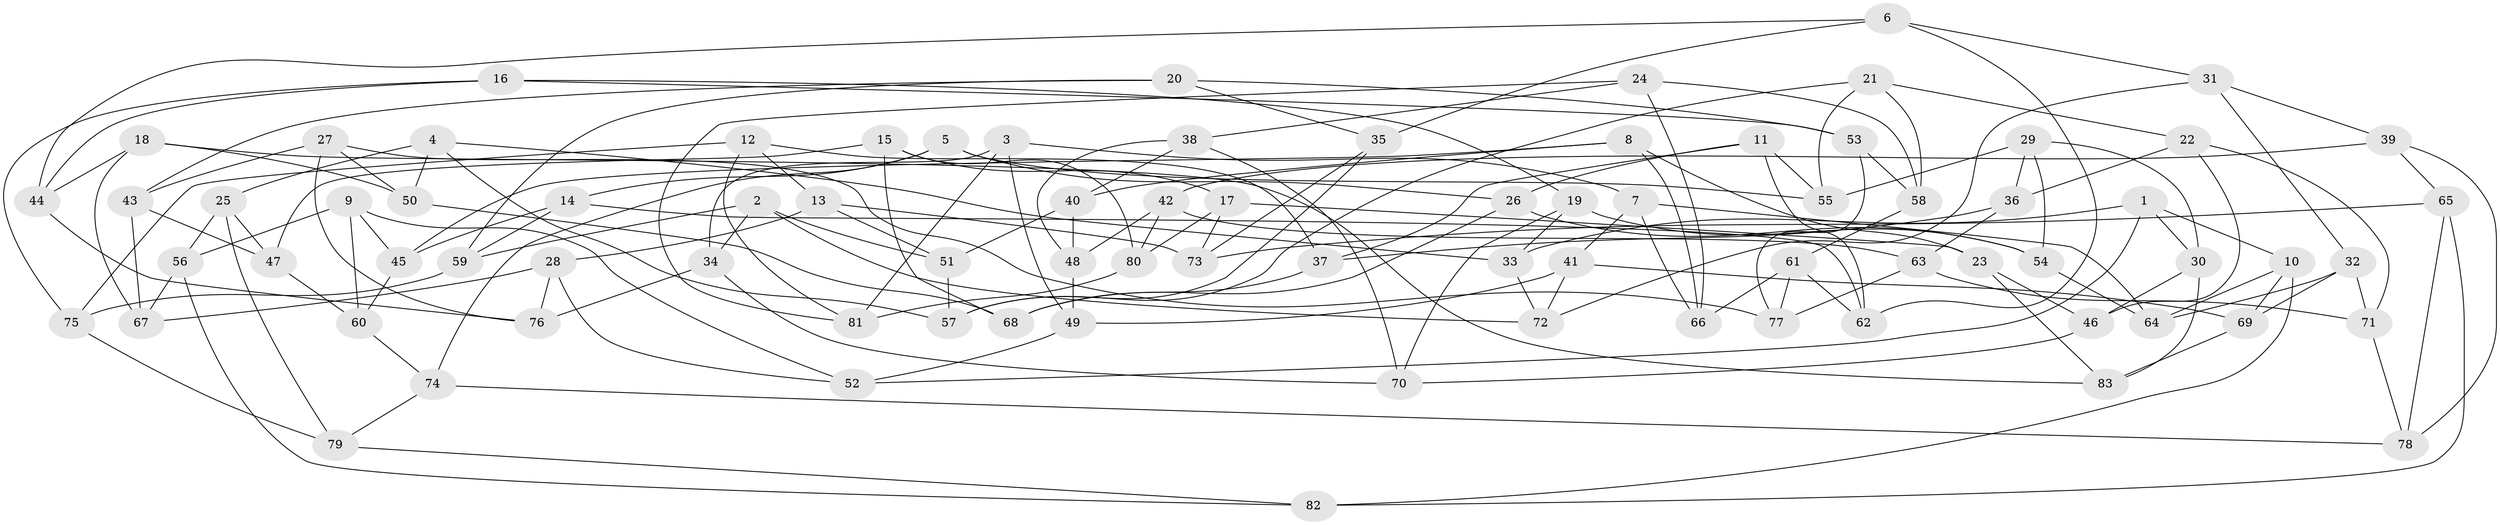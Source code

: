 // coarse degree distribution, {6: 0.22413793103448276, 4: 0.6379310344827587, 8: 0.06896551724137931, 3: 0.034482758620689655, 7: 0.017241379310344827, 5: 0.017241379310344827}
// Generated by graph-tools (version 1.1) at 2025/20/03/04/25 18:20:50]
// undirected, 83 vertices, 166 edges
graph export_dot {
graph [start="1"]
  node [color=gray90,style=filled];
  1;
  2;
  3;
  4;
  5;
  6;
  7;
  8;
  9;
  10;
  11;
  12;
  13;
  14;
  15;
  16;
  17;
  18;
  19;
  20;
  21;
  22;
  23;
  24;
  25;
  26;
  27;
  28;
  29;
  30;
  31;
  32;
  33;
  34;
  35;
  36;
  37;
  38;
  39;
  40;
  41;
  42;
  43;
  44;
  45;
  46;
  47;
  48;
  49;
  50;
  51;
  52;
  53;
  54;
  55;
  56;
  57;
  58;
  59;
  60;
  61;
  62;
  63;
  64;
  65;
  66;
  67;
  68;
  69;
  70;
  71;
  72;
  73;
  74;
  75;
  76;
  77;
  78;
  79;
  80;
  81;
  82;
  83;
  1 -- 10;
  1 -- 30;
  1 -- 52;
  1 -- 33;
  2 -- 34;
  2 -- 51;
  2 -- 59;
  2 -- 72;
  3 -- 7;
  3 -- 34;
  3 -- 81;
  3 -- 49;
  4 -- 57;
  4 -- 25;
  4 -- 33;
  4 -- 50;
  5 -- 14;
  5 -- 74;
  5 -- 55;
  5 -- 26;
  6 -- 44;
  6 -- 35;
  6 -- 31;
  6 -- 62;
  7 -- 41;
  7 -- 66;
  7 -- 64;
  8 -- 40;
  8 -- 23;
  8 -- 45;
  8 -- 66;
  9 -- 56;
  9 -- 45;
  9 -- 52;
  9 -- 60;
  10 -- 69;
  10 -- 82;
  10 -- 64;
  11 -- 55;
  11 -- 26;
  11 -- 37;
  11 -- 62;
  12 -- 13;
  12 -- 37;
  12 -- 81;
  12 -- 75;
  13 -- 73;
  13 -- 51;
  13 -- 28;
  14 -- 45;
  14 -- 59;
  14 -- 62;
  15 -- 80;
  15 -- 17;
  15 -- 47;
  15 -- 68;
  16 -- 53;
  16 -- 19;
  16 -- 44;
  16 -- 75;
  17 -- 23;
  17 -- 73;
  17 -- 80;
  18 -- 44;
  18 -- 83;
  18 -- 50;
  18 -- 67;
  19 -- 33;
  19 -- 70;
  19 -- 54;
  20 -- 59;
  20 -- 43;
  20 -- 53;
  20 -- 35;
  21 -- 22;
  21 -- 55;
  21 -- 58;
  21 -- 57;
  22 -- 46;
  22 -- 36;
  22 -- 71;
  23 -- 46;
  23 -- 83;
  24 -- 38;
  24 -- 58;
  24 -- 66;
  24 -- 81;
  25 -- 79;
  25 -- 56;
  25 -- 47;
  26 -- 68;
  26 -- 54;
  27 -- 43;
  27 -- 50;
  27 -- 76;
  27 -- 77;
  28 -- 52;
  28 -- 76;
  28 -- 67;
  29 -- 54;
  29 -- 55;
  29 -- 36;
  29 -- 30;
  30 -- 83;
  30 -- 46;
  31 -- 72;
  31 -- 32;
  31 -- 39;
  32 -- 64;
  32 -- 71;
  32 -- 69;
  33 -- 72;
  34 -- 70;
  34 -- 76;
  35 -- 57;
  35 -- 73;
  36 -- 63;
  36 -- 37;
  37 -- 68;
  38 -- 70;
  38 -- 48;
  38 -- 40;
  39 -- 42;
  39 -- 78;
  39 -- 65;
  40 -- 51;
  40 -- 48;
  41 -- 49;
  41 -- 69;
  41 -- 72;
  42 -- 80;
  42 -- 48;
  42 -- 63;
  43 -- 47;
  43 -- 67;
  44 -- 76;
  45 -- 60;
  46 -- 70;
  47 -- 60;
  48 -- 49;
  49 -- 52;
  50 -- 68;
  51 -- 57;
  53 -- 58;
  53 -- 77;
  54 -- 64;
  56 -- 67;
  56 -- 82;
  58 -- 61;
  59 -- 75;
  60 -- 74;
  61 -- 77;
  61 -- 62;
  61 -- 66;
  63 -- 77;
  63 -- 71;
  65 -- 82;
  65 -- 78;
  65 -- 73;
  69 -- 83;
  71 -- 78;
  74 -- 78;
  74 -- 79;
  75 -- 79;
  79 -- 82;
  80 -- 81;
}
